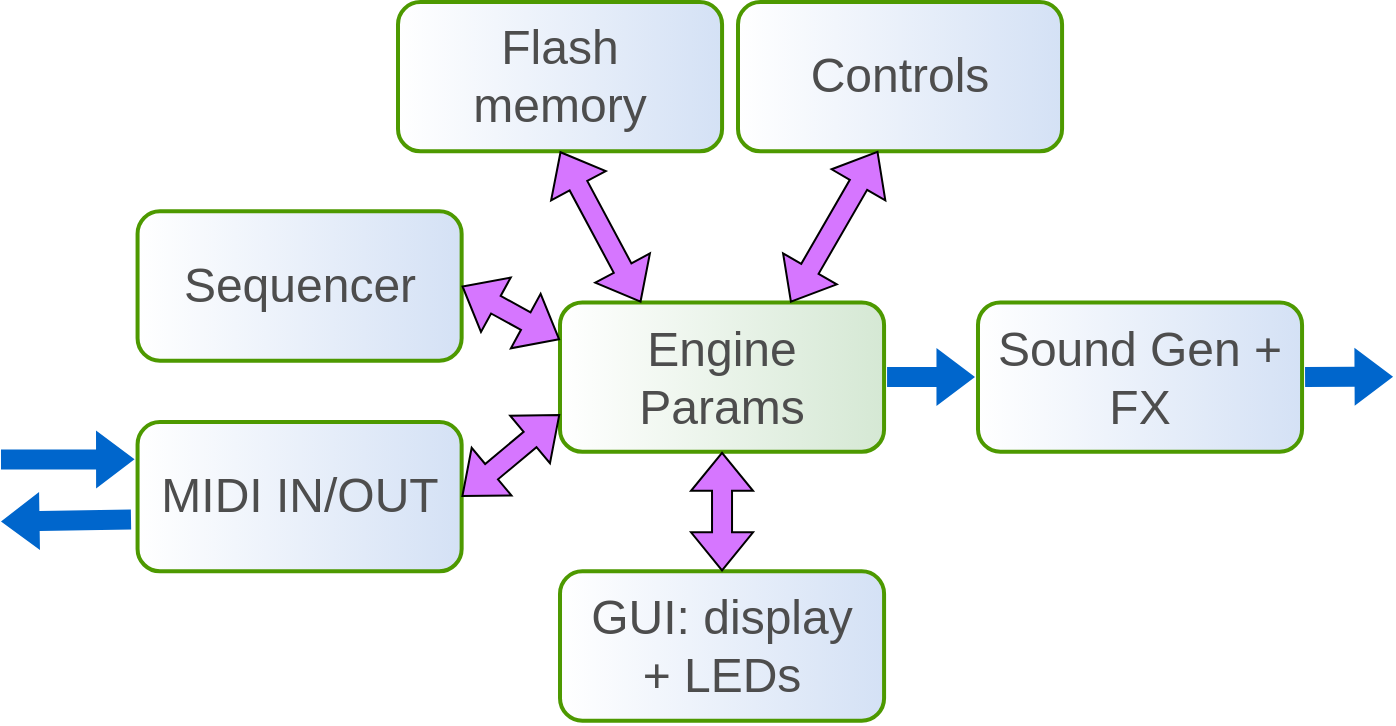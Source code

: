<mxfile compressed="true" version="26.0.10"><diagram name="Page-1" id="eG5tvo9UgwHiR6DEYF9L"><mxGraphModel dx="1122" dy="561" grid="1" gridSize="10" guides="1" tooltips="1" connect="1" arrows="1" fold="1" page="1" pageScale="1" pageWidth="1169" pageHeight="827" math="0" shadow="0"><root><mxCell id="0"/><mxCell id="1" parent="0"/><mxCell id="TZSDHcv375y_gvkYPDKj-7" value="MIDI IN/OUT" style="rounded=1;whiteSpace=wrap;html=1;shadow=0;strokeWidth=2;fillColor=#D4E1F5;gradientColor=#ffffff;fontFamily=Helvetica;fontSize=24;align=center;strokeColor=#4D9900;gradientDirection=west;fontColor=#4D4D4D;" parent="1" vertex="1"><mxGeometry x="139.786" y="230.002" width="162.036" height="74.667" as="geometry"/></mxCell><mxCell id="TZSDHcv375y_gvkYPDKj-8" value="Sound Gen + FX" style="rounded=1;whiteSpace=wrap;html=1;shadow=0;strokeWidth=2;fillColor=#D4E1F5;gradientColor=#ffffff;fontFamily=Helvetica;fontSize=24;align=center;strokeColor=#4D9900;gradientDirection=west;fontColor=#4D4D4D;" parent="1" vertex="1"><mxGeometry x="559.996" y="170.22" width="162.036" height="74.667" as="geometry"/></mxCell><mxCell id="TZSDHcv375y_gvkYPDKj-10" value="Engine Params" style="rounded=1;whiteSpace=wrap;html=1;shadow=0;strokeWidth=2;fillColor=#D5E8D4;gradientColor=#ffffff;fontFamily=Helvetica;fontSize=24;align=center;strokeColor=#4D9900;gradientDirection=west;fontColor=#4D4D4D;" parent="1" vertex="1"><mxGeometry x="350.996" y="170.223" width="162.036" height="74.667" as="geometry"/></mxCell><mxCell id="TZSDHcv375y_gvkYPDKj-12" value="Flash&lt;br&gt;memory" style="rounded=1;whiteSpace=wrap;html=1;shadow=0;strokeWidth=2;fillColor=#D4E1F5;gradientColor=#ffffff;fontFamily=Helvetica;fontSize=24;align=center;strokeColor=#4D9900;gradientDirection=west;fontColor=#4D4D4D;" parent="1" vertex="1"><mxGeometry x="270" y="20.003" width="162.036" height="74.667" as="geometry"/></mxCell><mxCell id="TZSDHcv375y_gvkYPDKj-13" value="GUI: display &lt;br&gt;+ LEDs" style="rounded=1;whiteSpace=wrap;html=1;shadow=0;strokeWidth=2;fillColor=#D4E1F5;gradientColor=#ffffff;fontFamily=Helvetica;fontSize=24;align=center;strokeColor=#4D9900;gradientDirection=west;fontColor=#4D4D4D;" parent="1" vertex="1"><mxGeometry x="351.004" y="304.673" width="162.036" height="74.667" as="geometry"/></mxCell><mxCell id="Whw1uoBwT5rwK0WxoIqT-2" style="edgeStyle=none;rounded=0;html=1;shadow=0;endArrow=blockThin;endFill=1;jettySize=auto;orthogonalLoop=1;strokeWidth=3;fontFamily=Helvetica;fontSize=18;align=center;shape=flexArrow;strokeColor=none;fillColor=#0066CC;endWidth=16;endSize=5.42;width=8;sourcePerimeterSpacing=-2;dashed=1;fontColor=#4D4D4D;entryX=0;entryY=0.25;entryDx=0;entryDy=0;" edge="1" parent="1" target="TZSDHcv375y_gvkYPDKj-7"><mxGeometry relative="1" as="geometry"><mxPoint x="70" y="248.78" as="sourcePoint"/><mxPoint x="139.79" y="249.78" as="targetPoint"/></mxGeometry></mxCell><mxCell id="Whw1uoBwT5rwK0WxoIqT-3" style="edgeStyle=none;rounded=0;html=1;shadow=0;endArrow=blockThin;endFill=1;jettySize=auto;orthogonalLoop=1;strokeWidth=3;fontFamily=Helvetica;fontSize=18;align=center;shape=flexArrow;strokeColor=none;fillColor=#0066CC;endWidth=16;endSize=5.42;width=8;sourcePerimeterSpacing=-2;dashed=1;fontColor=#4D4D4D;exitX=-0.011;exitY=0.653;exitDx=0;exitDy=0;exitPerimeter=0;" edge="1" parent="1" source="TZSDHcv375y_gvkYPDKj-7"><mxGeometry relative="1" as="geometry"><mxPoint x="140" y="279.78" as="sourcePoint"/><mxPoint x="70" y="279.78" as="targetPoint"/></mxGeometry></mxCell><mxCell id="Whw1uoBwT5rwK0WxoIqT-10" style="edgeStyle=none;rounded=0;html=1;shadow=0;endArrow=blockThin;endFill=1;jettySize=auto;orthogonalLoop=1;strokeWidth=3;fontFamily=Helvetica;fontSize=18;align=center;shape=flexArrow;strokeColor=none;fillColor=#0066CC;endWidth=16;endSize=5.42;width=8;sourcePerimeterSpacing=-2;dashed=1;fontColor=#4D4D4D;entryX=0;entryY=0.5;entryDx=0;entryDy=0;exitX=1;exitY=0.5;exitDx=0;exitDy=0;" edge="1" parent="1" source="TZSDHcv375y_gvkYPDKj-10" target="TZSDHcv375y_gvkYPDKj-8"><mxGeometry relative="1" as="geometry"><mxPoint x="520" y="208" as="sourcePoint"/><mxPoint x="560" y="207.35" as="targetPoint"/></mxGeometry></mxCell><mxCell id="Whw1uoBwT5rwK0WxoIqT-12" style="edgeStyle=none;rounded=0;html=1;shadow=0;endArrow=blockThin;endFill=1;jettySize=auto;orthogonalLoop=1;strokeWidth=3;fontFamily=Helvetica;fontSize=18;align=center;shape=flexArrow;strokeColor=none;fillColor=#0066CC;endWidth=16;endSize=5.42;width=8;sourcePerimeterSpacing=-2;dashed=1;fontColor=#4D4D4D;entryX=0;entryY=0.5;entryDx=0;entryDy=0;exitX=1;exitY=0.5;exitDx=0;exitDy=0;" edge="1" parent="1" source="TZSDHcv375y_gvkYPDKj-8"><mxGeometry relative="1" as="geometry"><mxPoint x="722.03" y="207.33" as="sourcePoint"/><mxPoint x="769.03" y="207.33" as="targetPoint"/></mxGeometry></mxCell><mxCell id="Whw1uoBwT5rwK0WxoIqT-13" value="Sequencer" style="rounded=1;whiteSpace=wrap;html=1;shadow=0;strokeWidth=2;fillColor=#D4E1F5;gradientColor=#ffffff;fontFamily=Helvetica;fontSize=24;align=center;strokeColor=#4D9900;gradientDirection=west;fontColor=#4D4D4D;" vertex="1" parent="1"><mxGeometry x="139.786" y="124.672" width="162.036" height="74.667" as="geometry"/></mxCell><mxCell id="Whw1uoBwT5rwK0WxoIqT-16" value="" style="shape=flexArrow;endArrow=classic;startArrow=classic;html=1;rounded=0;fillColor=#D676FF;exitX=0;exitY=0.25;exitDx=0;exitDy=0;entryX=1;entryY=0.5;entryDx=0;entryDy=0;" edge="1" parent="1" source="TZSDHcv375y_gvkYPDKj-10" target="Whw1uoBwT5rwK0WxoIqT-13"><mxGeometry width="100" height="100" relative="1" as="geometry"><mxPoint x="220" y="100" as="sourcePoint"/><mxPoint x="320" as="targetPoint"/></mxGeometry></mxCell><mxCell id="Whw1uoBwT5rwK0WxoIqT-17" value="" style="shape=flexArrow;endArrow=classic;startArrow=classic;html=1;rounded=0;fillColor=#D676FF;exitX=0;exitY=0.75;exitDx=0;exitDy=0;entryX=1;entryY=0.5;entryDx=0;entryDy=0;" edge="1" parent="1" source="TZSDHcv375y_gvkYPDKj-10" target="TZSDHcv375y_gvkYPDKj-7"><mxGeometry width="100" height="100" relative="1" as="geometry"><mxPoint x="351" y="230" as="sourcePoint"/><mxPoint x="302" y="203" as="targetPoint"/></mxGeometry></mxCell><mxCell id="Whw1uoBwT5rwK0WxoIqT-18" value="" style="shape=flexArrow;endArrow=classic;startArrow=classic;html=1;rounded=0;fillColor=#D676FF;exitX=0.5;exitY=1;exitDx=0;exitDy=0;entryX=0.5;entryY=0;entryDx=0;entryDy=0;" edge="1" parent="1" source="TZSDHcv375y_gvkYPDKj-10" target="TZSDHcv375y_gvkYPDKj-13"><mxGeometry width="100" height="100" relative="1" as="geometry"><mxPoint x="439" y="280" as="sourcePoint"/><mxPoint x="390" y="253" as="targetPoint"/></mxGeometry></mxCell><mxCell id="Whw1uoBwT5rwK0WxoIqT-19" value="" style="shape=flexArrow;endArrow=classic;startArrow=classic;html=1;rounded=0;fillColor=#D676FF;exitX=0.5;exitY=1;exitDx=0;exitDy=0;entryX=0.25;entryY=0;entryDx=0;entryDy=0;" edge="1" parent="1" source="TZSDHcv375y_gvkYPDKj-12" target="TZSDHcv375y_gvkYPDKj-10"><mxGeometry width="100" height="100" relative="1" as="geometry"><mxPoint x="429" y="170.22" as="sourcePoint"/><mxPoint x="380" y="143.22" as="targetPoint"/></mxGeometry></mxCell><mxCell id="Whw1uoBwT5rwK0WxoIqT-20" value="Controls" style="rounded=1;whiteSpace=wrap;html=1;shadow=0;strokeWidth=2;fillColor=#D4E1F5;gradientColor=#ffffff;fontFamily=Helvetica;fontSize=24;align=center;strokeColor=#4D9900;gradientDirection=west;fontColor=#4D4D4D;" vertex="1" parent="1"><mxGeometry x="440" y="20.003" width="162.036" height="74.667" as="geometry"/></mxCell><mxCell id="Whw1uoBwT5rwK0WxoIqT-21" value="" style="shape=flexArrow;endArrow=classic;startArrow=classic;html=1;rounded=0;fillColor=#D676FF;exitX=0.432;exitY=0.998;exitDx=0;exitDy=0;entryX=0.711;entryY=0.001;entryDx=0;entryDy=0;entryPerimeter=0;exitPerimeter=0;" edge="1" parent="1" source="Whw1uoBwT5rwK0WxoIqT-20" target="TZSDHcv375y_gvkYPDKj-10"><mxGeometry width="100" height="100" relative="1" as="geometry"><mxPoint x="420" y="95.22" as="sourcePoint"/><mxPoint x="461" y="170.22" as="targetPoint"/></mxGeometry></mxCell></root></mxGraphModel></diagram></mxfile>